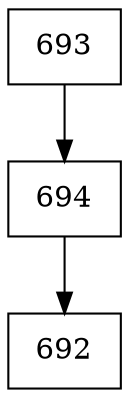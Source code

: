 digraph G {
  node [shape=record];
  node0 [label="{693}"];
  node0 -> node1;
  node1 [label="{694}"];
  node1 -> node2;
  node2 [label="{692}"];
}

